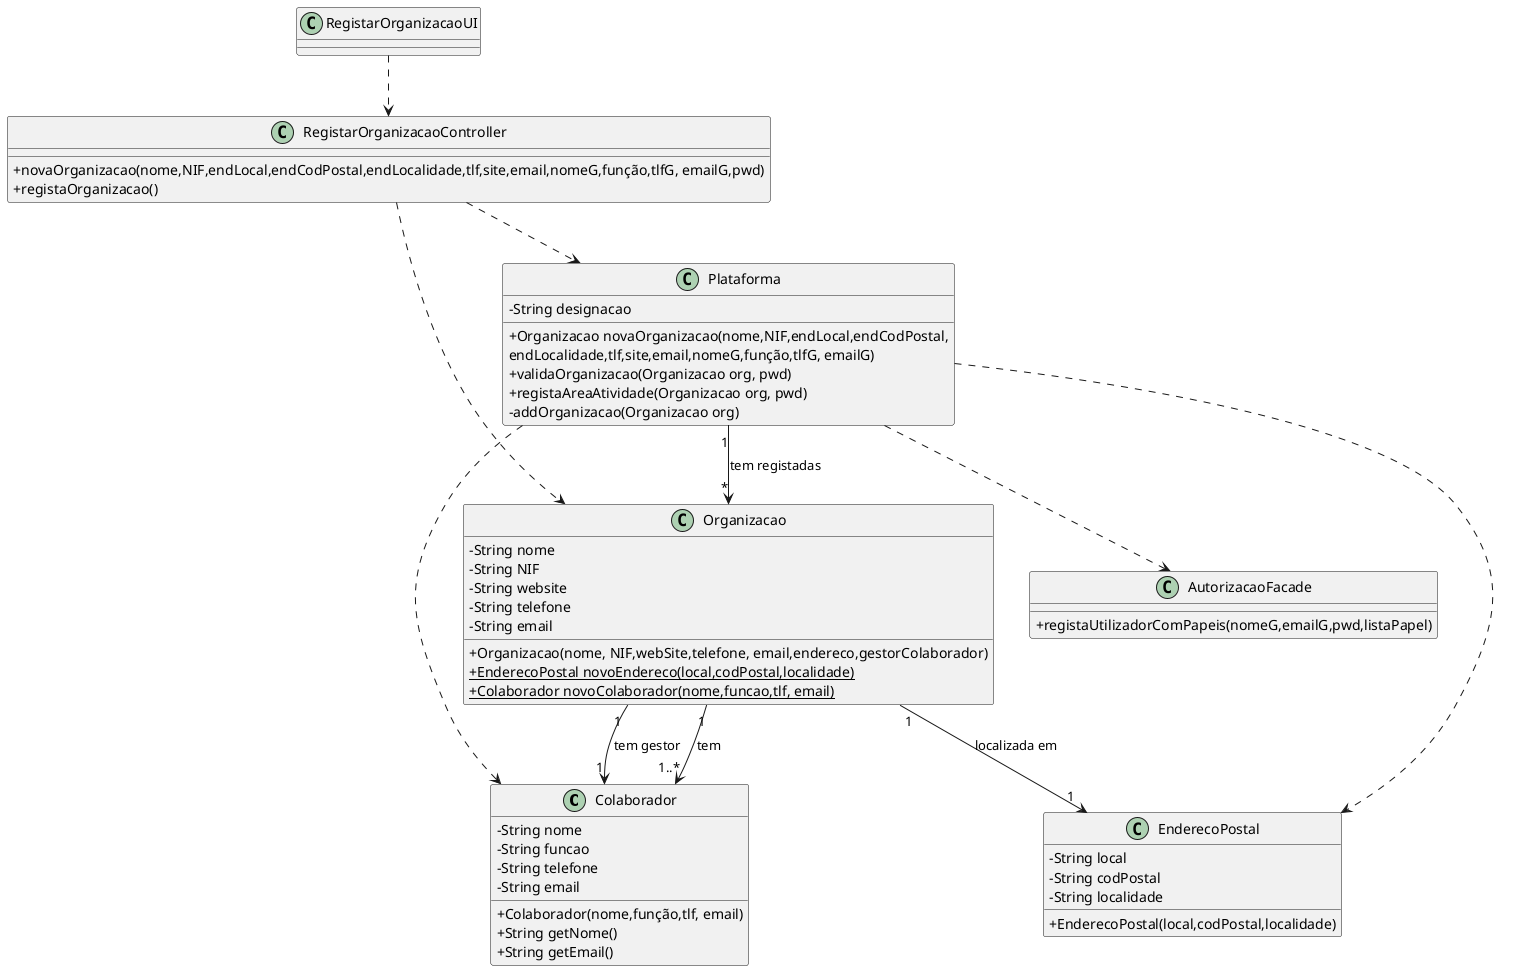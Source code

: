 @startuml
skinparam classAttributeIconSize 0

class Colaborador {
  -String nome
  -String funcao
  -String telefone
  -String email
  +Colaborador(nome,função,tlf, email)
  +String getNome()
  +String getEmail()
}

class EnderecoPostal {
  -String local
  -String codPostal
  -String localidade
  +EnderecoPostal(local,codPostal,localidade)
}

class Organizacao {
  -String nome
  -String NIF
  -String website
  -String telefone
  -String email
  +Organizacao(nome, NIF,webSite,telefone, email,endereco,gestorColaborador)
  +{static} EnderecoPostal novoEndereco(local,codPostal,localidade)
  +{static} Colaborador novoColaborador(nome,funcao,tlf, email)
}

class Plataforma {
  -String designacao
  
  +Organizacao novaOrganizacao(nome,NIF,endLocal,endCodPostal,\nendLocalidade,tlf,site,email,nomeG,função,tlfG, emailG)
  +validaOrganizacao(Organizacao org, pwd)
  +registaAreaAtividade(Organizacao org, pwd)
  -addOrganizacao(Organizacao org)
}

class AutorizacaoFacade {
   +registaUtilizadorComPapeis(nomeG,emailG,pwd,listaPapel)
}

class RegistarOrganizacaoController {
    +novaOrganizacao(nome,NIF,endLocal,endCodPostal,endLocalidade,tlf,site,email,nomeG,função,tlfG, emailG,pwd)
    +registaOrganizacao()
}

class RegistarOrganizacaoUI {
}

RegistarOrganizacaoUI ..> RegistarOrganizacaoController
RegistarOrganizacaoController ..> Plataforma
RegistarOrganizacaoController ..> Organizacao
Plataforma ..> Colaborador
Plataforma ..> EnderecoPostal
Plataforma ..> AutorizacaoFacade
Plataforma "1" --> "*" Organizacao : tem registadas
Organizacao "1" --> "1..*" Colaborador: tem 
Organizacao "1" --> "1" Colaborador: tem gestor
Organizacao "1" --> "1" EnderecoPostal: localizada em

@enduml
